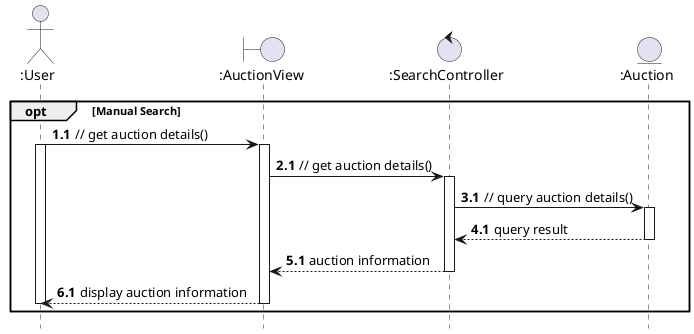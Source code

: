 @startuml
hide footbox

actor ":User" as User
boundary ":AuctionView" as AuctionView
control ":SearchController" as SearchController
entity ":Auction" as Auction

autonumber

opt Manual Search
  autonumber 1.1
    User -> AuctionView: // get auction details()
    autonumber inc A
    activate User
    activate AuctionView
      AuctionView -> SearchController: // get auction details()
      autonumber inc A
      activate SearchController
        SearchController -> Auction: // query auction details()
          autonumber inc A
          activate Auction
            Auction --> SearchController: query result
            autonumber inc A
          deactivate Auction
        SearchController --> AuctionView: auction information
        autonumber inc A
      deactivate SearchController
      AuctionView --> User: display auction information
      autonumber inc A
    deactivate AuctionView
  deactivate User
end

@enduml